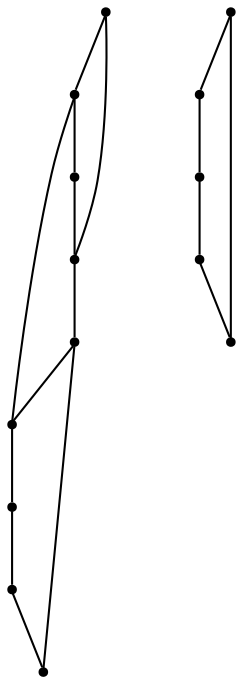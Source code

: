 graph {
  node [shape=point,comment="{\"directed\":false,\"doi\":\"10.1007/978-3-642-36763-2_14\",\"figure\":\"4\"}"]

  v0 [pos="1550.3798513962647,736.7903303562183"]
  v1 [pos="1524.772877716297,736.7903303562184"]
  v2 [pos="1550.3798513962645,762.3819813624132"]
  v3 [pos="1550.3798513962647,787.973632368608"]
  v4 [pos="1550.3798513962647,813.5653469634958"]
  v5 [pos="1543.9741394194562,941.523792760549"]
  v6 [pos="1543.9741394194562,915.9321417543542"]
  v7 [pos="1524.7728777162968,762.3819813624132"]
  v8 [pos="1499.167876385208,736.7903303562184"]
  v9 [pos="1473.5609027052406,736.7903303562183"]
  v10 [pos="1473.5609027052406,813.5652833748029"]
  v11 [pos="1371.1328807370553,736.7903303562184"]
  v12 [pos="1345.5269568556844,736.7903303562183"]
  v13 [pos="1345.5269568556844,941.523792760549"]

  v0 -- v1 [id="-1",pos="1550.3798513962647,736.7903303562183 1524.772877716297,736.7903303562184 1524.772877716297,736.7903303562184 1524.772877716297,736.7903303562184"]
  v13 -- v5 [id="-2",pos="1345.5269568556844,941.523792760549 1543.9741394194562,941.523792760549 1543.9741394194562,941.523792760549 1543.9741394194562,941.523792760549"]
  v12 -- v13 [id="-3",pos="1345.5269568556844,736.7903303562183 1345.5269568556844,941.523792760549 1345.5269568556844,941.523792760549 1345.5269568556844,941.523792760549"]
  v11 -- v12 [id="-4",pos="1371.1328807370553,736.7903303562184 1345.5269568556844,736.7903303562183 1345.5269568556844,736.7903303562183 1345.5269568556844,736.7903303562183"]
  v6 -- v11 [id="-5",pos="1543.9741394194562,915.9321417543542 1371.1343122805963,915.9321417543541 1371.1343122805963,915.9321417543541 1371.1343122805963,915.9321417543541 1371.1328807370553,736.7903303562184 1371.1328807370553,736.7903303562184 1371.1328807370553,736.7903303562184"]
  v10 -- v4 [id="-6",pos="1473.5609027052406,813.5652833748029 1550.3798513962647,813.5653469634958 1550.3798513962647,813.5653469634958 1550.3798513962647,813.5653469634958"]
  v9 -- v10 [id="-7",pos="1473.5609027052406,736.7903303562183 1473.5609027052406,813.5652833748029 1473.5609027052406,813.5652833748029 1473.5609027052406,813.5652833748029"]
  v8 -- v9 [id="-8",pos="1499.167876385208,736.7903303562184 1473.5609027052406,736.7903303562183 1473.5609027052406,736.7903303562183 1473.5609027052406,736.7903303562183"]
  v3 -- v8 [id="-9",pos="1550.3798513962647,787.973632368608 1499.1640589357653,787.973695957301 1499.1640589357653,787.973695957301 1499.1640589357653,787.973695957301 1499.167876385208,736.7903303562184 1499.167876385208,736.7903303562184 1499.167876385208,736.7903303562184"]
  v7 -- v2 [id="-10",pos="1524.7728777162968,762.3819813624132 1550.3798513962645,762.3819813624132 1550.3798513962645,762.3819813624132 1550.3798513962645,762.3819813624132"]
  v1 -- v8 [id="-11",pos="1524.772877716297,736.7903303562184 1499.167876385208,736.7903303562184 1499.167876385208,736.7903303562184 1499.167876385208,736.7903303562184"]
  v1 -- v7 [id="-12",pos="1524.772877716297,736.7903303562184 1524.7728777162968,762.3819813624132 1524.7728777162968,762.3819813624132 1524.7728777162968,762.3819813624132"]
  v5 -- v6 [id="-13",pos="1543.9741394194562,941.523792760549 1543.9741394194562,915.9321417543542 1543.9741394194562,915.9321417543542 1543.9741394194562,915.9321417543542"]
  v3 -- v4 [id="-14",pos="1550.3798513962647,787.973632368608 1550.3798513962647,813.5653469634958 1550.3798513962647,813.5653469634958 1550.3798513962647,813.5653469634958"]
  v2 -- v0 [id="-15",pos="1550.3798513962645,762.3819813624132 1550.3798513962647,736.7903303562183 1550.3798513962647,736.7903303562183 1550.3798513962647,736.7903303562183"]
  v2 -- v3 [id="-16",pos="1550.3798513962645,762.3819813624132 1550.3798513962647,787.973632368608 1550.3798513962647,787.973632368608 1550.3798513962647,787.973632368608"]
}
